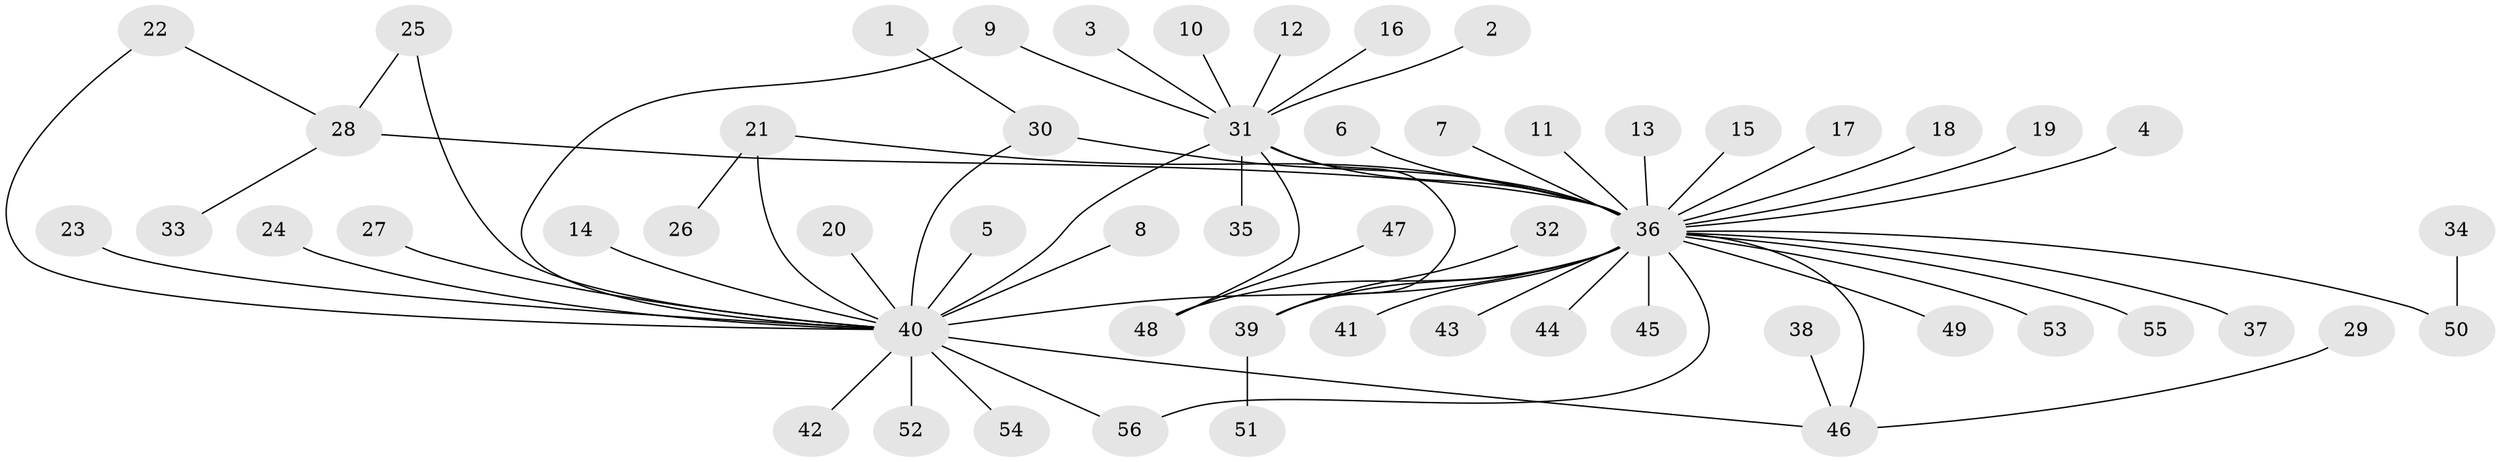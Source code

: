 // original degree distribution, {19: 0.008928571428571428, 6: 0.026785714285714284, 16: 0.008928571428571428, 8: 0.017857142857142856, 1: 0.5625, 5: 0.017857142857142856, 2: 0.21428571428571427, 24: 0.008928571428571428, 4: 0.026785714285714284, 3: 0.09821428571428571, 7: 0.008928571428571428}
// Generated by graph-tools (version 1.1) at 2025/49/03/09/25 03:49:56]
// undirected, 56 vertices, 65 edges
graph export_dot {
graph [start="1"]
  node [color=gray90,style=filled];
  1;
  2;
  3;
  4;
  5;
  6;
  7;
  8;
  9;
  10;
  11;
  12;
  13;
  14;
  15;
  16;
  17;
  18;
  19;
  20;
  21;
  22;
  23;
  24;
  25;
  26;
  27;
  28;
  29;
  30;
  31;
  32;
  33;
  34;
  35;
  36;
  37;
  38;
  39;
  40;
  41;
  42;
  43;
  44;
  45;
  46;
  47;
  48;
  49;
  50;
  51;
  52;
  53;
  54;
  55;
  56;
  1 -- 30 [weight=1.0];
  2 -- 31 [weight=1.0];
  3 -- 31 [weight=1.0];
  4 -- 36 [weight=1.0];
  5 -- 40 [weight=1.0];
  6 -- 36 [weight=1.0];
  7 -- 36 [weight=1.0];
  8 -- 40 [weight=1.0];
  9 -- 31 [weight=1.0];
  9 -- 40 [weight=1.0];
  10 -- 31 [weight=1.0];
  11 -- 36 [weight=1.0];
  12 -- 31 [weight=1.0];
  13 -- 36 [weight=1.0];
  14 -- 40 [weight=1.0];
  15 -- 36 [weight=1.0];
  16 -- 31 [weight=1.0];
  17 -- 36 [weight=1.0];
  18 -- 36 [weight=1.0];
  19 -- 36 [weight=1.0];
  20 -- 40 [weight=1.0];
  21 -- 26 [weight=1.0];
  21 -- 36 [weight=1.0];
  21 -- 40 [weight=1.0];
  22 -- 28 [weight=1.0];
  22 -- 40 [weight=1.0];
  23 -- 40 [weight=1.0];
  24 -- 40 [weight=1.0];
  25 -- 28 [weight=1.0];
  25 -- 40 [weight=1.0];
  27 -- 40 [weight=1.0];
  28 -- 33 [weight=1.0];
  28 -- 36 [weight=1.0];
  29 -- 46 [weight=1.0];
  30 -- 36 [weight=2.0];
  30 -- 40 [weight=1.0];
  31 -- 35 [weight=1.0];
  31 -- 36 [weight=1.0];
  31 -- 39 [weight=1.0];
  31 -- 40 [weight=2.0];
  31 -- 48 [weight=1.0];
  32 -- 39 [weight=1.0];
  34 -- 50 [weight=1.0];
  36 -- 37 [weight=1.0];
  36 -- 39 [weight=2.0];
  36 -- 40 [weight=3.0];
  36 -- 41 [weight=1.0];
  36 -- 43 [weight=1.0];
  36 -- 44 [weight=1.0];
  36 -- 45 [weight=1.0];
  36 -- 46 [weight=1.0];
  36 -- 48 [weight=1.0];
  36 -- 49 [weight=1.0];
  36 -- 50 [weight=2.0];
  36 -- 53 [weight=1.0];
  36 -- 55 [weight=1.0];
  36 -- 56 [weight=1.0];
  38 -- 46 [weight=1.0];
  39 -- 51 [weight=1.0];
  40 -- 42 [weight=1.0];
  40 -- 46 [weight=1.0];
  40 -- 52 [weight=1.0];
  40 -- 54 [weight=1.0];
  40 -- 56 [weight=1.0];
  47 -- 48 [weight=1.0];
}
